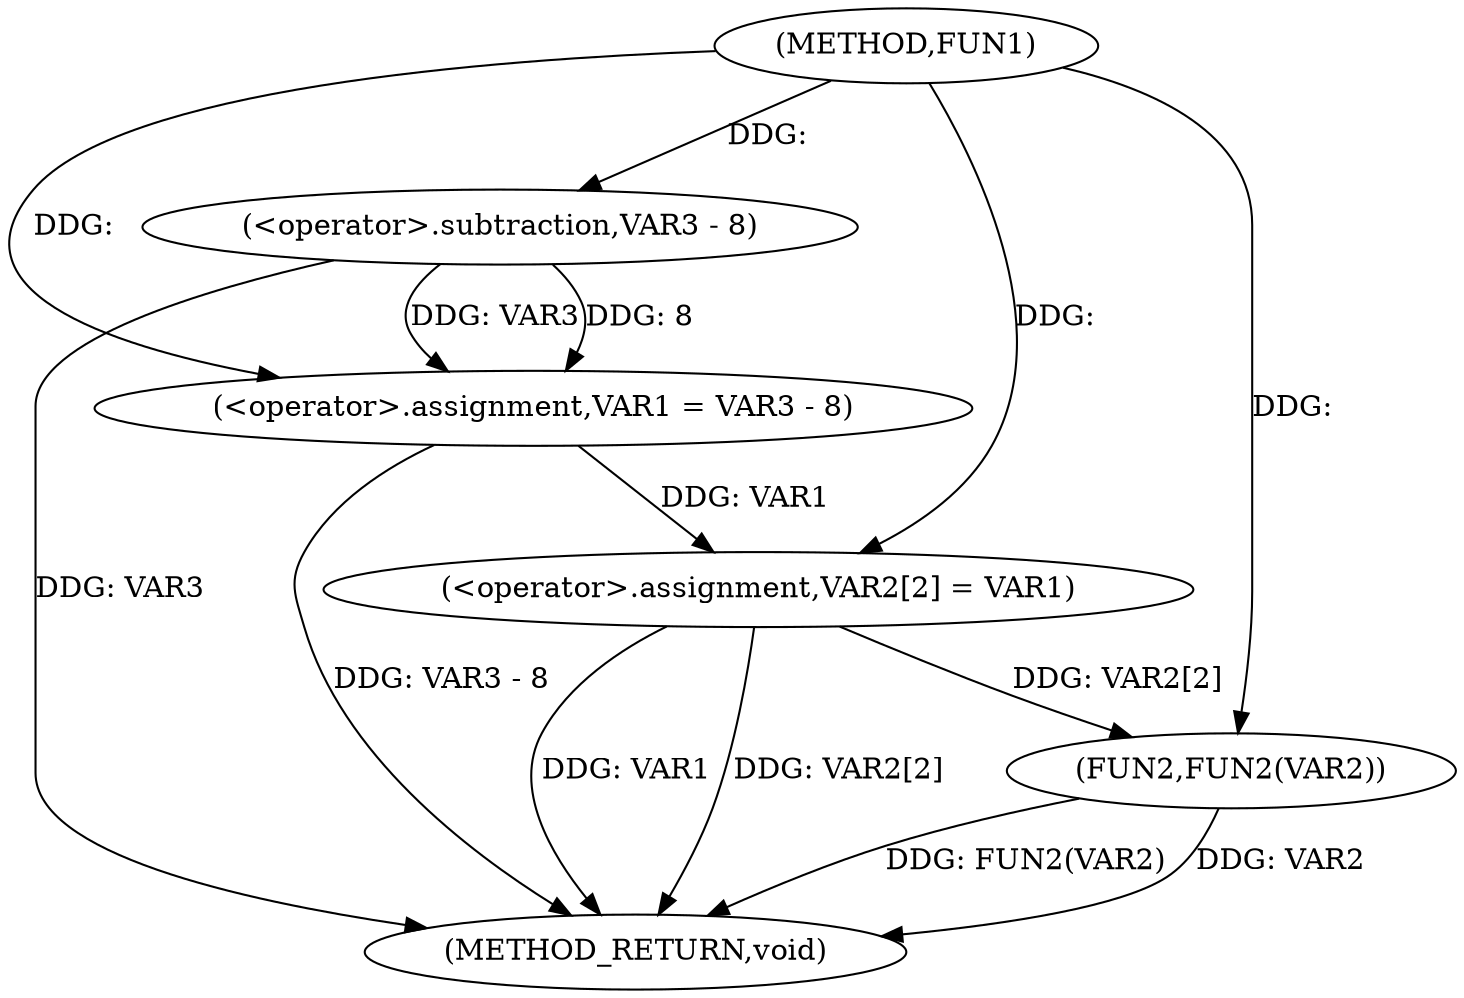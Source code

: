digraph FUN1 {  
"1000100" [label = "(METHOD,FUN1)" ]
"1000117" [label = "(METHOD_RETURN,void)" ]
"1000105" [label = "(<operator>.assignment,VAR1 = VAR3 - 8)" ]
"1000107" [label = "(<operator>.subtraction,VAR3 - 8)" ]
"1000110" [label = "(<operator>.assignment,VAR2[2] = VAR1)" ]
"1000115" [label = "(FUN2,FUN2(VAR2))" ]
  "1000107" -> "1000117"  [ label = "DDG: VAR3"] 
  "1000105" -> "1000117"  [ label = "DDG: VAR3 - 8"] 
  "1000110" -> "1000117"  [ label = "DDG: VAR1"] 
  "1000115" -> "1000117"  [ label = "DDG: FUN2(VAR2)"] 
  "1000110" -> "1000117"  [ label = "DDG: VAR2[2]"] 
  "1000115" -> "1000117"  [ label = "DDG: VAR2"] 
  "1000107" -> "1000105"  [ label = "DDG: VAR3"] 
  "1000107" -> "1000105"  [ label = "DDG: 8"] 
  "1000100" -> "1000105"  [ label = "DDG: "] 
  "1000100" -> "1000107"  [ label = "DDG: "] 
  "1000105" -> "1000110"  [ label = "DDG: VAR1"] 
  "1000100" -> "1000110"  [ label = "DDG: "] 
  "1000110" -> "1000115"  [ label = "DDG: VAR2[2]"] 
  "1000100" -> "1000115"  [ label = "DDG: "] 
}
